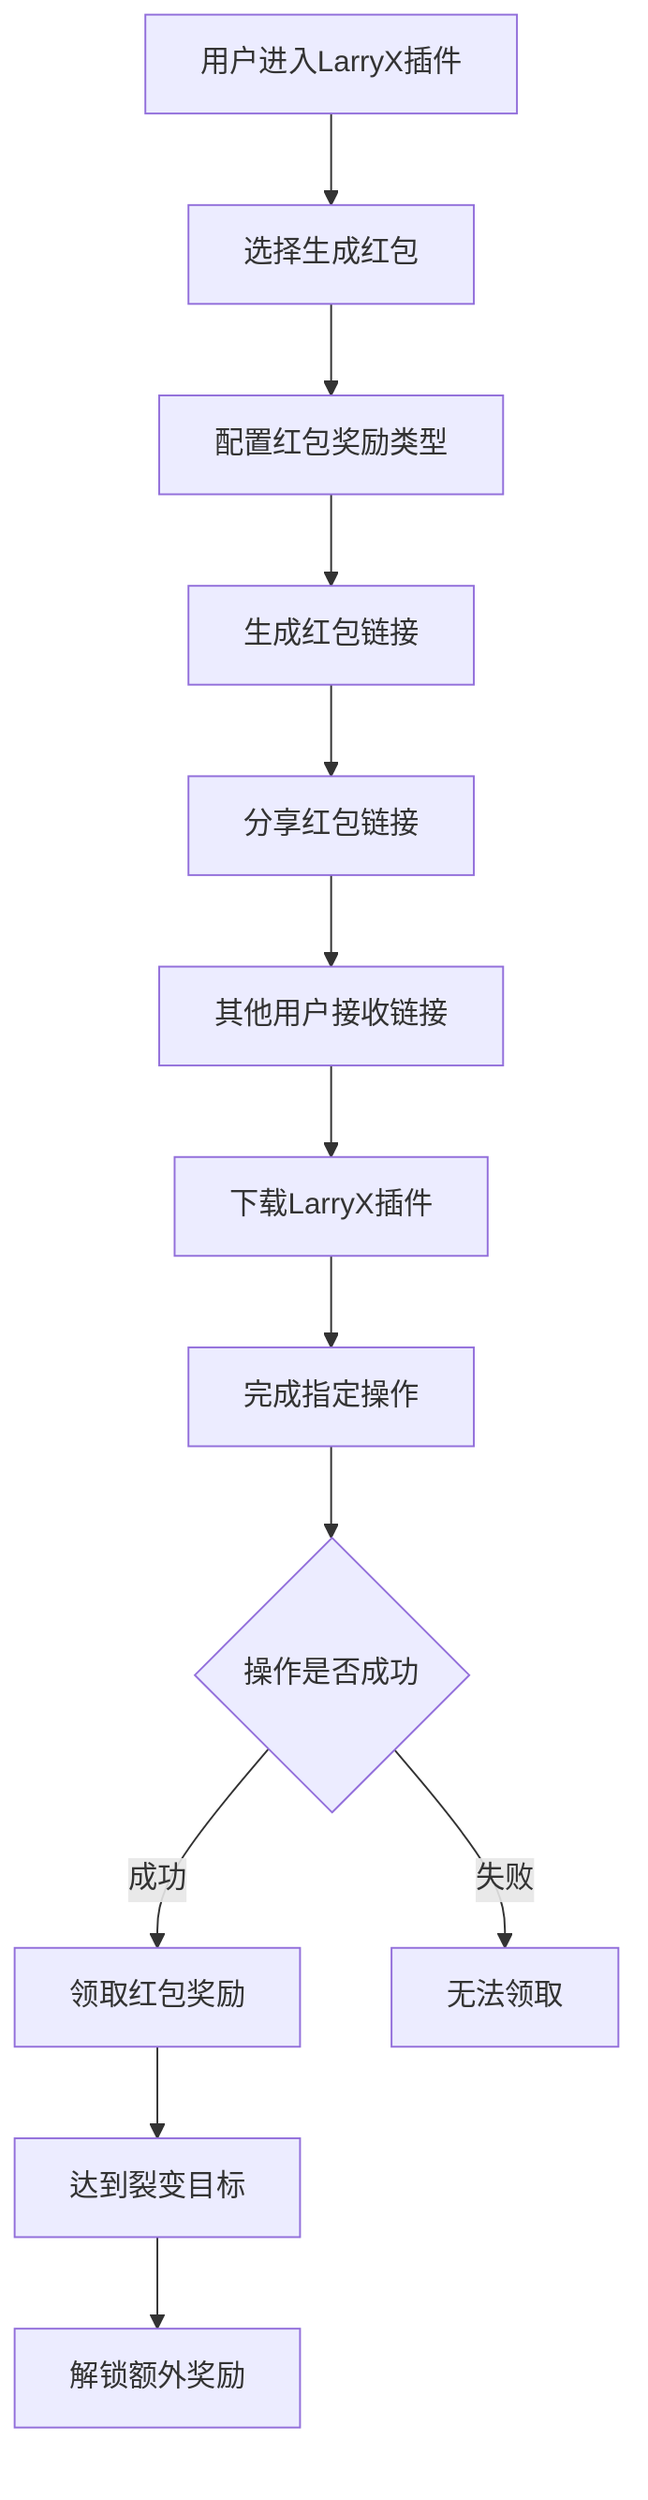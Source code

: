 flowchart TD
    A[用户进入LarryX插件] --> B[选择生成红包]
    B --> C[配置红包奖励类型]
    C --> D[生成红包链接]
    D --> E[分享红包链接]
    E --> F[其他用户接收链接]
    F --> G[下载LarryX插件]
    G --> H[完成指定操作]
    H --> I{操作是否成功}
    I --> |成功| J[领取红包奖励]
    I --> |失败| K[无法领取]
    J --> L[达到裂变目标]
    L --> M[解锁额外奖励]